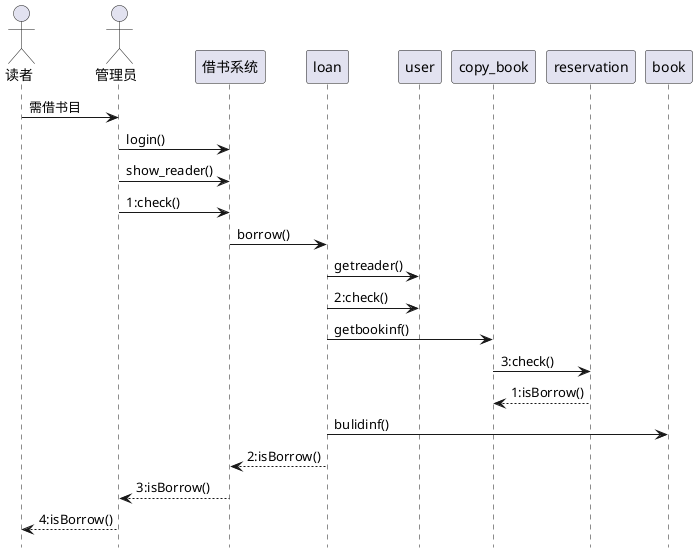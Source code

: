 @startuml
hide footbox
actor 读者
actor 管理员
读者 -> 管理员:需借书目
管理员->借书系统 : login()
管理员->借书系统 : show_reader()
管理员->借书系统 : 1:check()
借书系统 -> loan :borrow()
loan -> user :getreader()
loan -> user :2:check()
loan -> copy_book : getbookinf()
copy_book -> reservation :3:check()
copy_book <-- reservation :1:isBorrow()
loan -> book :bulidinf()
借书系统 <-- loan :2:isBorrow()
管理员 <-- 借书系统 :3:isBorrow()
读者 <-- 管理员 :4:isBorrow()
@enduml